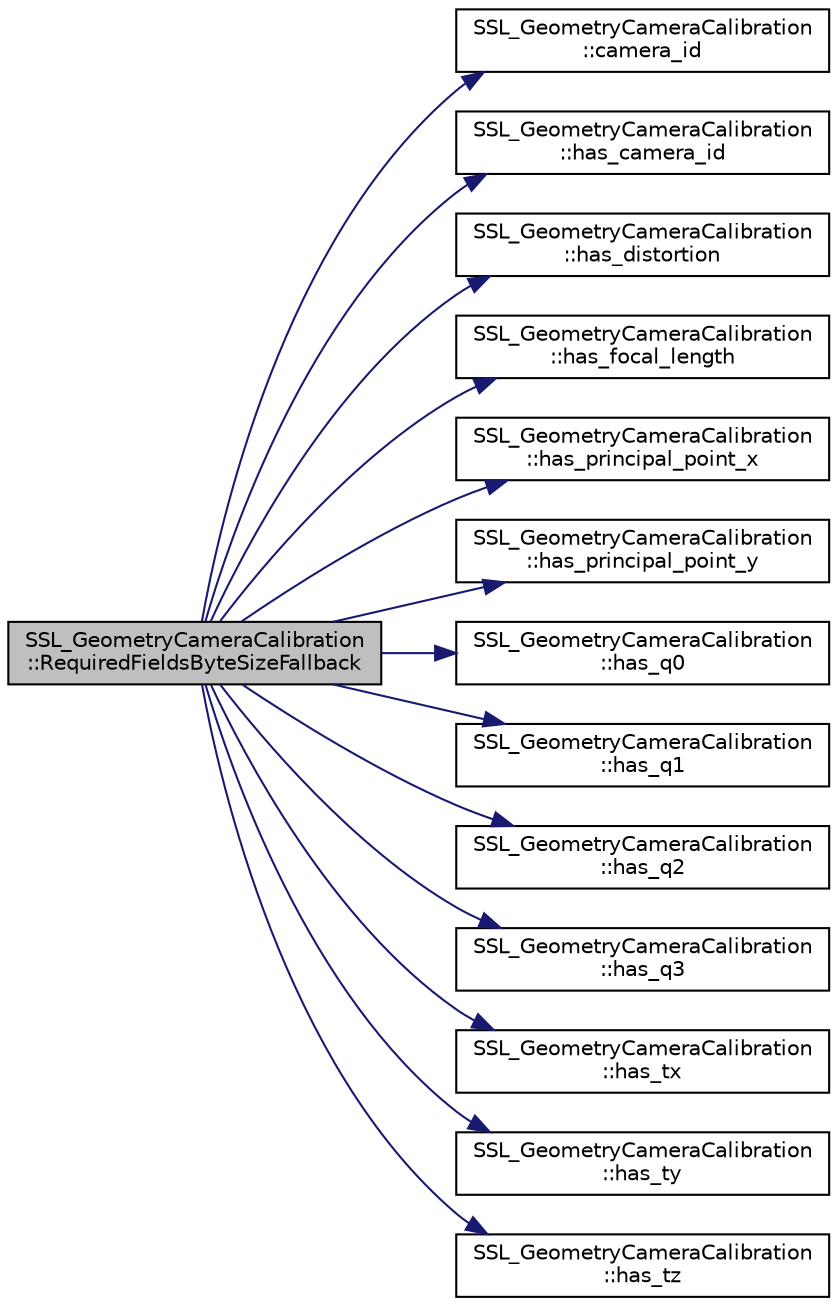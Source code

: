 digraph "SSL_GeometryCameraCalibration::RequiredFieldsByteSizeFallback"
{
 // INTERACTIVE_SVG=YES
  edge [fontname="Helvetica",fontsize="10",labelfontname="Helvetica",labelfontsize="10"];
  node [fontname="Helvetica",fontsize="10",shape=record];
  rankdir="LR";
  Node1 [label="SSL_GeometryCameraCalibration\l::RequiredFieldsByteSizeFallback",height=0.2,width=0.4,color="black", fillcolor="grey75", style="filled", fontcolor="black"];
  Node1 -> Node2 [color="midnightblue",fontsize="10",style="solid",fontname="Helvetica"];
  Node2 [label="SSL_GeometryCameraCalibration\l::camera_id",height=0.2,width=0.4,color="black", fillcolor="white", style="filled",URL="$d0/d73/class_s_s_l___geometry_camera_calibration.html#a373965d7280a2a26dc6fd7aecbc35e8f"];
  Node1 -> Node3 [color="midnightblue",fontsize="10",style="solid",fontname="Helvetica"];
  Node3 [label="SSL_GeometryCameraCalibration\l::has_camera_id",height=0.2,width=0.4,color="black", fillcolor="white", style="filled",URL="$d0/d73/class_s_s_l___geometry_camera_calibration.html#a790ef90780a15f12742dfb8139287802"];
  Node1 -> Node4 [color="midnightblue",fontsize="10",style="solid",fontname="Helvetica"];
  Node4 [label="SSL_GeometryCameraCalibration\l::has_distortion",height=0.2,width=0.4,color="black", fillcolor="white", style="filled",URL="$d0/d73/class_s_s_l___geometry_camera_calibration.html#a2e33d6a4ae7c4e0ccf1bcbbb665035fa"];
  Node1 -> Node5 [color="midnightblue",fontsize="10",style="solid",fontname="Helvetica"];
  Node5 [label="SSL_GeometryCameraCalibration\l::has_focal_length",height=0.2,width=0.4,color="black", fillcolor="white", style="filled",URL="$d0/d73/class_s_s_l___geometry_camera_calibration.html#a3040eb19ea1d2157e7763c1e443f0a72"];
  Node1 -> Node6 [color="midnightblue",fontsize="10",style="solid",fontname="Helvetica"];
  Node6 [label="SSL_GeometryCameraCalibration\l::has_principal_point_x",height=0.2,width=0.4,color="black", fillcolor="white", style="filled",URL="$d0/d73/class_s_s_l___geometry_camera_calibration.html#a2f97c94ebc54ca221e8893a42799095c"];
  Node1 -> Node7 [color="midnightblue",fontsize="10",style="solid",fontname="Helvetica"];
  Node7 [label="SSL_GeometryCameraCalibration\l::has_principal_point_y",height=0.2,width=0.4,color="black", fillcolor="white", style="filled",URL="$d0/d73/class_s_s_l___geometry_camera_calibration.html#aa69323b324335de72fcc816175c32840"];
  Node1 -> Node8 [color="midnightblue",fontsize="10",style="solid",fontname="Helvetica"];
  Node8 [label="SSL_GeometryCameraCalibration\l::has_q0",height=0.2,width=0.4,color="black", fillcolor="white", style="filled",URL="$d0/d73/class_s_s_l___geometry_camera_calibration.html#a20d503ba30eb1f1b898afa69743f77ef"];
  Node1 -> Node9 [color="midnightblue",fontsize="10",style="solid",fontname="Helvetica"];
  Node9 [label="SSL_GeometryCameraCalibration\l::has_q1",height=0.2,width=0.4,color="black", fillcolor="white", style="filled",URL="$d0/d73/class_s_s_l___geometry_camera_calibration.html#ab3734353b05707381483b83ebda64b99"];
  Node1 -> Node10 [color="midnightblue",fontsize="10",style="solid",fontname="Helvetica"];
  Node10 [label="SSL_GeometryCameraCalibration\l::has_q2",height=0.2,width=0.4,color="black", fillcolor="white", style="filled",URL="$d0/d73/class_s_s_l___geometry_camera_calibration.html#aa917c4e1228a15a683bf758f41291fa1"];
  Node1 -> Node11 [color="midnightblue",fontsize="10",style="solid",fontname="Helvetica"];
  Node11 [label="SSL_GeometryCameraCalibration\l::has_q3",height=0.2,width=0.4,color="black", fillcolor="white", style="filled",URL="$d0/d73/class_s_s_l___geometry_camera_calibration.html#a92933d2d38d9a6bd1df39ba22dc4a246"];
  Node1 -> Node12 [color="midnightblue",fontsize="10",style="solid",fontname="Helvetica"];
  Node12 [label="SSL_GeometryCameraCalibration\l::has_tx",height=0.2,width=0.4,color="black", fillcolor="white", style="filled",URL="$d0/d73/class_s_s_l___geometry_camera_calibration.html#a56b198945abe6af44fbc4345dc7e20dd"];
  Node1 -> Node13 [color="midnightblue",fontsize="10",style="solid",fontname="Helvetica"];
  Node13 [label="SSL_GeometryCameraCalibration\l::has_ty",height=0.2,width=0.4,color="black", fillcolor="white", style="filled",URL="$d0/d73/class_s_s_l___geometry_camera_calibration.html#ad0ffa28a8b76d93b058d86bf32510c97"];
  Node1 -> Node14 [color="midnightblue",fontsize="10",style="solid",fontname="Helvetica"];
  Node14 [label="SSL_GeometryCameraCalibration\l::has_tz",height=0.2,width=0.4,color="black", fillcolor="white", style="filled",URL="$d0/d73/class_s_s_l___geometry_camera_calibration.html#acfd66837d1c82b8c2d6af29b6e032205"];
}
